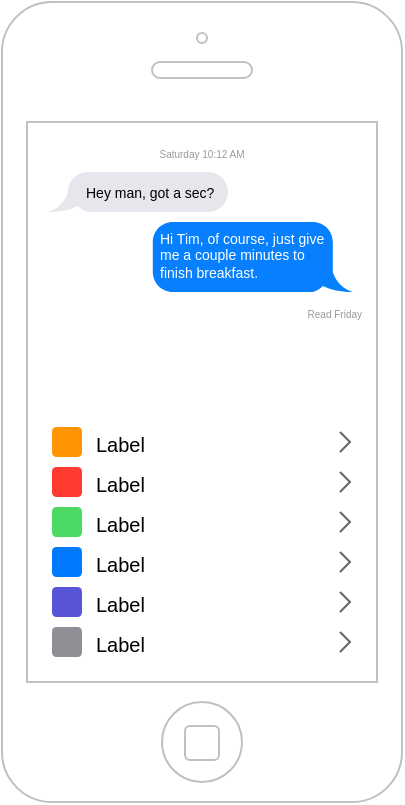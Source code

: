 <mxfile version="13.10.0" type="embed">
    <diagram id="ZznTQgDOmSmFfBahL2HB" name="ページ1">
        <mxGraphModel dx="773" dy="633" grid="1" gridSize="10" guides="1" tooltips="1" connect="1" arrows="1" fold="1" page="1" pageScale="1" pageWidth="827" pageHeight="1169" math="0" shadow="0">
            <root>
                <mxCell id="0"/>
                <mxCell id="1" parent="0"/>
                <mxCell id="2" value="" style="html=1;verticalLabelPosition=bottom;labelBackgroundColor=#ffffff;verticalAlign=top;shadow=0;dashed=0;strokeWidth=1;shape=mxgraph.ios7.misc.iphone;strokeColor=#c0c0c0;" vertex="1" parent="1">
                    <mxGeometry x="20" y="10" width="200" height="400" as="geometry"/>
                </mxCell>
                <mxCell id="3" value="" style="shape=rect;strokeColor=none;fillColor=#ffffff;gradientColor=none;shadow=0;" vertex="1" parent="1">
                    <mxGeometry x="38" y="80" width="164" height="100" as="geometry"/>
                </mxCell>
                <mxCell id="4" value="Saturday 10:12 AM" style="shape=text;align=center;verticalAlign=middle;fontSize=5;fontColor=#999999;strokeColor=none;fillColor=none;spacingTop=3;resizeWidth=1;" vertex="1" parent="3">
                    <mxGeometry width="164" height="10" relative="1" as="geometry">
                        <mxPoint as="offset"/>
                    </mxGeometry>
                </mxCell>
                <mxCell id="5" value="Hey man, got a sec?" style="html=1;strokeWidth=1;shadow=0;dashed=0;shape=mxgraph.ios7ui.callout;strokeColor=none;fillColor=#E7E6EC;align=left;verticalAlign=middle;fontSize=7;spacingLeft=17;fontColor=#000000;spacingTop=2;whiteSpace=wrap;resizeWidth=1;" vertex="1" parent="3">
                    <mxGeometry width="90" height="20" relative="1" as="geometry">
                        <mxPoint x="5" y="15" as="offset"/>
                    </mxGeometry>
                </mxCell>
                <mxCell id="6" value="Hi Tim, of course, just give me a couple minutes to finish breakfast." style="html=1;strokeWidth=1;shadow=0;dashed=0;shape=mxgraph.ios7ui.callout;strokeColor=none;fillColor=#0680FF;flipH=1;align=left;verticalAlign=top;fontSize=7;spacingLeft=2;fontColor=#ffffff;spacingTop=-2;whiteSpace=wrap;spacingRight=12;resizeWidth=1;" vertex="1" parent="3">
                    <mxGeometry x="0.35" width="100" height="35" relative="1" as="geometry">
                        <mxPoint y="40" as="offset"/>
                    </mxGeometry>
                </mxCell>
                <mxCell id="7" value="Read Friday" style="shape=text;align=right;verticalAlign=middle;fontSize=5;fontColor=#999999;strokeColor=none;fillColor=none;spacingTop=3;resizeWidth=1;" vertex="1" parent="3">
                    <mxGeometry width="164" height="10" relative="1" as="geometry">
                        <mxPoint y="80" as="offset"/>
                    </mxGeometry>
                </mxCell>
                <mxCell id="8" value="" style="shape=rect;strokeColor=none;fillColor=#ffffff;gradientColor=none;shadow=0;" vertex="1" parent="1">
                    <mxGeometry x="40" y="220" width="164" height="120" as="geometry"/>
                </mxCell>
                <mxCell id="9" value="Label" style="shape=rect;strokeColor=none;fontSize=10;fontColor=#000000;resizeWidth=1;align=left;spacingLeft=25;spacingTop=2;" vertex="1" parent="8">
                    <mxGeometry width="164" height="20" relative="1" as="geometry"/>
                </mxCell>
                <mxCell id="10" value="" style="shape=rect;rounded=1;rSize=3;strokeColor=none;fillColor=#FF9501;" vertex="1" parent="9">
                    <mxGeometry y="0.5" width="15" height="15" relative="1" as="geometry">
                        <mxPoint x="5" y="-7.5" as="offset"/>
                    </mxGeometry>
                </mxCell>
                <mxCell id="11" value="" style="shape=mxgraph.ios7.misc.right;strokeColor=#666666;" vertex="1" parent="9">
                    <mxGeometry x="1" y="0.5" width="5" height="10" relative="1" as="geometry">
                        <mxPoint x="-15" y="-5" as="offset"/>
                    </mxGeometry>
                </mxCell>
                <mxCell id="12" value="Label" style="shape=rect;strokeColor=none;fontSize=10;fontColor=#000000;resizeWidth=1;align=left;spacingLeft=25;spacingTop=2;" vertex="1" parent="8">
                    <mxGeometry width="164" height="20" relative="1" as="geometry">
                        <mxPoint y="20" as="offset"/>
                    </mxGeometry>
                </mxCell>
                <mxCell id="13" value="" style="shape=rect;rounded=1;rSize=3;strokeColor=none;fillColor=#FF3B2F;" vertex="1" parent="12">
                    <mxGeometry y="0.5" width="15" height="15" relative="1" as="geometry">
                        <mxPoint x="5" y="-7.5" as="offset"/>
                    </mxGeometry>
                </mxCell>
                <mxCell id="14" value="" style="shape=mxgraph.ios7.misc.right;strokeColor=#666666;" vertex="1" parent="12">
                    <mxGeometry x="1" y="0.5" width="5" height="10" relative="1" as="geometry">
                        <mxPoint x="-15" y="-5" as="offset"/>
                    </mxGeometry>
                </mxCell>
                <mxCell id="15" value="Label" style="shape=rect;strokeColor=none;fontSize=10;fontColor=#000000;resizeWidth=1;align=left;spacingLeft=25;spacingTop=2;" vertex="1" parent="8">
                    <mxGeometry width="164" height="20" relative="1" as="geometry">
                        <mxPoint y="40" as="offset"/>
                    </mxGeometry>
                </mxCell>
                <mxCell id="16" value="" style="shape=rect;rounded=1;rSize=3;strokeColor=none;fillColor=#4CDA64;" vertex="1" parent="15">
                    <mxGeometry y="0.5" width="15" height="15" relative="1" as="geometry">
                        <mxPoint x="5" y="-7.5" as="offset"/>
                    </mxGeometry>
                </mxCell>
                <mxCell id="17" value="" style="shape=mxgraph.ios7.misc.right;strokeColor=#666666;" vertex="1" parent="15">
                    <mxGeometry x="1" y="0.5" width="5" height="10" relative="1" as="geometry">
                        <mxPoint x="-15" y="-5" as="offset"/>
                    </mxGeometry>
                </mxCell>
                <mxCell id="18" value="Label" style="shape=rect;strokeColor=none;fontSize=10;fontColor=#000000;resizeWidth=1;align=left;spacingLeft=25;spacingTop=2;" vertex="1" parent="8">
                    <mxGeometry width="164" height="20" relative="1" as="geometry">
                        <mxPoint y="60" as="offset"/>
                    </mxGeometry>
                </mxCell>
                <mxCell id="19" value="" style="shape=rect;rounded=1;rSize=3;strokeColor=none;fillColor=#007AFF;" vertex="1" parent="18">
                    <mxGeometry y="0.5" width="15" height="15" relative="1" as="geometry">
                        <mxPoint x="5" y="-7.5" as="offset"/>
                    </mxGeometry>
                </mxCell>
                <mxCell id="20" value="" style="shape=mxgraph.ios7.misc.right;strokeColor=#666666;" vertex="1" parent="18">
                    <mxGeometry x="1" y="0.5" width="5" height="10" relative="1" as="geometry">
                        <mxPoint x="-15" y="-5" as="offset"/>
                    </mxGeometry>
                </mxCell>
                <mxCell id="21" value="Label" style="shape=rect;strokeColor=none;fontSize=10;fontColor=#000000;resizeWidth=1;align=left;spacingLeft=25;spacingTop=2;" vertex="1" parent="8">
                    <mxGeometry width="164" height="20" relative="1" as="geometry">
                        <mxPoint y="80" as="offset"/>
                    </mxGeometry>
                </mxCell>
                <mxCell id="22" value="" style="shape=rect;rounded=1;rSize=3;strokeColor=none;fillColor=#5855D6;" vertex="1" parent="21">
                    <mxGeometry y="0.5" width="15" height="15" relative="1" as="geometry">
                        <mxPoint x="5" y="-7.5" as="offset"/>
                    </mxGeometry>
                </mxCell>
                <mxCell id="23" value="" style="shape=mxgraph.ios7.misc.right;strokeColor=#666666;" vertex="1" parent="21">
                    <mxGeometry x="1" y="0.5" width="5" height="10" relative="1" as="geometry">
                        <mxPoint x="-15" y="-5" as="offset"/>
                    </mxGeometry>
                </mxCell>
                <mxCell id="24" value="Label" style="shape=rect;strokeColor=none;fontSize=10;fontColor=#000000;resizeWidth=1;align=left;spacingLeft=25;spacingTop=2;" vertex="1" parent="8">
                    <mxGeometry width="164" height="20" relative="1" as="geometry">
                        <mxPoint y="100" as="offset"/>
                    </mxGeometry>
                </mxCell>
                <mxCell id="25" value="" style="shape=rect;rounded=1;rSize=3;strokeColor=none;fillColor=#8F8E94;" vertex="1" parent="24">
                    <mxGeometry y="0.5" width="15" height="15" relative="1" as="geometry">
                        <mxPoint x="5" y="-7.5" as="offset"/>
                    </mxGeometry>
                </mxCell>
                <mxCell id="26" value="" style="shape=mxgraph.ios7.misc.right;strokeColor=#666666;" vertex="1" parent="24">
                    <mxGeometry x="1" y="0.5" width="5" height="10" relative="1" as="geometry">
                        <mxPoint x="-15" y="-5" as="offset"/>
                    </mxGeometry>
                </mxCell>
            </root>
        </mxGraphModel>
    </diagram>
</mxfile>
